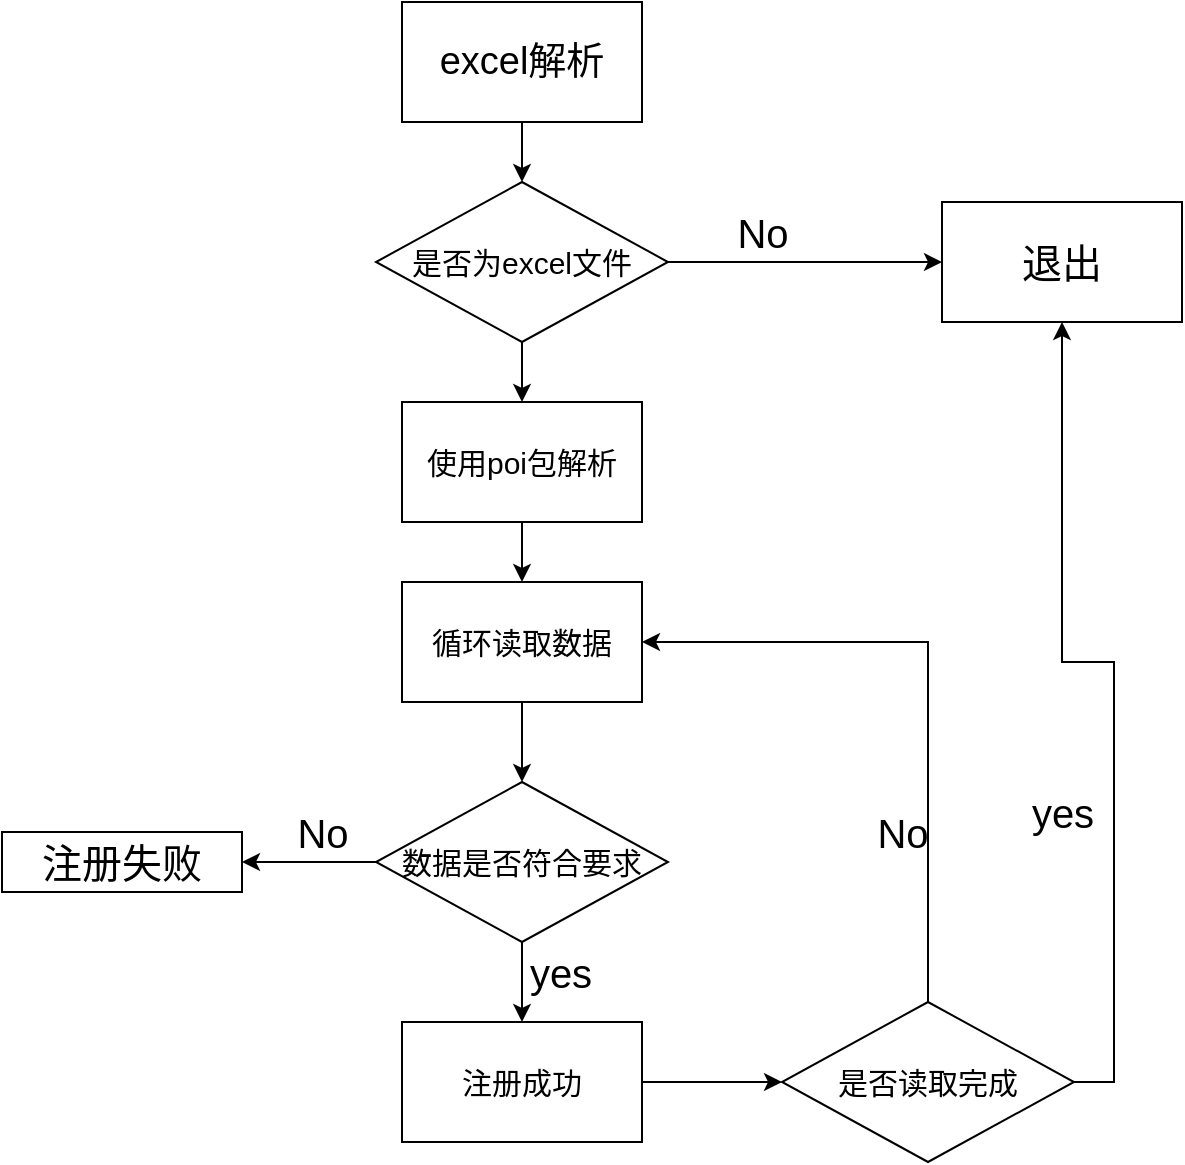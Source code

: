 <mxfile version="18.0.7" type="device"><diagram id="WcHe9eNwS45pUUy_QXbQ" name="Page-1"><mxGraphModel dx="1221" dy="672" grid="0" gridSize="10" guides="1" tooltips="1" connect="1" arrows="1" fold="1" page="0" pageScale="1" pageWidth="827" pageHeight="1169" math="0" shadow="0"><root><mxCell id="0"/><mxCell id="1" parent="0"/><mxCell id="8sxcYXkvOsoD-wR4XJ2s-9" style="edgeStyle=orthogonalEdgeStyle;rounded=0;orthogonalLoop=1;jettySize=auto;html=1;exitX=0.5;exitY=1;exitDx=0;exitDy=0;entryX=0.5;entryY=0;entryDx=0;entryDy=0;fontSize=15;" edge="1" parent="1" source="8sxcYXkvOsoD-wR4XJ2s-1" target="8sxcYXkvOsoD-wR4XJ2s-2"><mxGeometry relative="1" as="geometry"/></mxCell><mxCell id="8sxcYXkvOsoD-wR4XJ2s-1" value="excel解析" style="rounded=0;whiteSpace=wrap;html=1;fontSize=19;" vertex="1" parent="1"><mxGeometry x="310" y="60" width="120" height="60" as="geometry"/></mxCell><mxCell id="8sxcYXkvOsoD-wR4XJ2s-10" style="edgeStyle=orthogonalEdgeStyle;rounded=0;orthogonalLoop=1;jettySize=auto;html=1;exitX=0.5;exitY=1;exitDx=0;exitDy=0;entryX=0.5;entryY=0;entryDx=0;entryDy=0;fontSize=15;" edge="1" parent="1" source="8sxcYXkvOsoD-wR4XJ2s-2" target="8sxcYXkvOsoD-wR4XJ2s-3"><mxGeometry relative="1" as="geometry"/></mxCell><mxCell id="8sxcYXkvOsoD-wR4XJ2s-17" style="edgeStyle=orthogonalEdgeStyle;rounded=0;orthogonalLoop=1;jettySize=auto;html=1;exitX=1;exitY=0.5;exitDx=0;exitDy=0;entryX=0;entryY=0.5;entryDx=0;entryDy=0;fontSize=20;" edge="1" parent="1" source="8sxcYXkvOsoD-wR4XJ2s-2" target="8sxcYXkvOsoD-wR4XJ2s-16"><mxGeometry relative="1" as="geometry"/></mxCell><mxCell id="8sxcYXkvOsoD-wR4XJ2s-2" value="是否为excel文件" style="rhombus;whiteSpace=wrap;html=1;fontSize=15;" vertex="1" parent="1"><mxGeometry x="297" y="150" width="146" height="80" as="geometry"/></mxCell><mxCell id="8sxcYXkvOsoD-wR4XJ2s-11" style="edgeStyle=orthogonalEdgeStyle;rounded=0;orthogonalLoop=1;jettySize=auto;html=1;exitX=0.5;exitY=1;exitDx=0;exitDy=0;entryX=0.5;entryY=0;entryDx=0;entryDy=0;fontSize=15;" edge="1" parent="1" source="8sxcYXkvOsoD-wR4XJ2s-3" target="8sxcYXkvOsoD-wR4XJ2s-6"><mxGeometry relative="1" as="geometry"/></mxCell><mxCell id="8sxcYXkvOsoD-wR4XJ2s-3" value="使用poi包解析" style="rounded=0;whiteSpace=wrap;html=1;fontSize=15;" vertex="1" parent="1"><mxGeometry x="310" y="260" width="120" height="60" as="geometry"/></mxCell><mxCell id="8sxcYXkvOsoD-wR4XJ2s-15" style="edgeStyle=orthogonalEdgeStyle;rounded=0;orthogonalLoop=1;jettySize=auto;html=1;exitX=0.5;exitY=0;exitDx=0;exitDy=0;entryX=1;entryY=0.5;entryDx=0;entryDy=0;fontSize=15;" edge="1" parent="1" source="8sxcYXkvOsoD-wR4XJ2s-4" target="8sxcYXkvOsoD-wR4XJ2s-6"><mxGeometry relative="1" as="geometry"/></mxCell><mxCell id="8sxcYXkvOsoD-wR4XJ2s-21" style="edgeStyle=orthogonalEdgeStyle;rounded=0;orthogonalLoop=1;jettySize=auto;html=1;exitX=1;exitY=0.5;exitDx=0;exitDy=0;entryX=0.5;entryY=1;entryDx=0;entryDy=0;fontSize=20;" edge="1" parent="1" source="8sxcYXkvOsoD-wR4XJ2s-4" target="8sxcYXkvOsoD-wR4XJ2s-16"><mxGeometry relative="1" as="geometry"/></mxCell><mxCell id="8sxcYXkvOsoD-wR4XJ2s-4" value="是否读取完成" style="rhombus;whiteSpace=wrap;html=1;fontSize=15;" vertex="1" parent="1"><mxGeometry x="500" y="560" width="146" height="80" as="geometry"/></mxCell><mxCell id="8sxcYXkvOsoD-wR4XJ2s-14" style="edgeStyle=orthogonalEdgeStyle;rounded=0;orthogonalLoop=1;jettySize=auto;html=1;exitX=1;exitY=0.5;exitDx=0;exitDy=0;entryX=0;entryY=0.5;entryDx=0;entryDy=0;fontSize=15;" edge="1" parent="1" source="8sxcYXkvOsoD-wR4XJ2s-5" target="8sxcYXkvOsoD-wR4XJ2s-4"><mxGeometry relative="1" as="geometry"/></mxCell><mxCell id="8sxcYXkvOsoD-wR4XJ2s-5" value="注册成功" style="rounded=0;whiteSpace=wrap;html=1;fontSize=15;" vertex="1" parent="1"><mxGeometry x="310" y="570" width="120" height="60" as="geometry"/></mxCell><mxCell id="8sxcYXkvOsoD-wR4XJ2s-12" style="edgeStyle=orthogonalEdgeStyle;rounded=0;orthogonalLoop=1;jettySize=auto;html=1;exitX=0.5;exitY=1;exitDx=0;exitDy=0;entryX=0.5;entryY=0;entryDx=0;entryDy=0;fontSize=15;" edge="1" parent="1" source="8sxcYXkvOsoD-wR4XJ2s-6" target="8sxcYXkvOsoD-wR4XJ2s-7"><mxGeometry relative="1" as="geometry"/></mxCell><mxCell id="8sxcYXkvOsoD-wR4XJ2s-6" value="循环读取数据" style="rounded=0;whiteSpace=wrap;html=1;fontSize=15;" vertex="1" parent="1"><mxGeometry x="310" y="350" width="120" height="60" as="geometry"/></mxCell><mxCell id="8sxcYXkvOsoD-wR4XJ2s-13" style="edgeStyle=orthogonalEdgeStyle;rounded=0;orthogonalLoop=1;jettySize=auto;html=1;exitX=0.5;exitY=1;exitDx=0;exitDy=0;entryX=0.5;entryY=0;entryDx=0;entryDy=0;fontSize=15;" edge="1" parent="1" source="8sxcYXkvOsoD-wR4XJ2s-7" target="8sxcYXkvOsoD-wR4XJ2s-5"><mxGeometry relative="1" as="geometry"/></mxCell><mxCell id="8sxcYXkvOsoD-wR4XJ2s-25" style="edgeStyle=orthogonalEdgeStyle;rounded=0;orthogonalLoop=1;jettySize=auto;html=1;exitX=0;exitY=0.5;exitDx=0;exitDy=0;fontSize=20;" edge="1" parent="1" source="8sxcYXkvOsoD-wR4XJ2s-7" target="8sxcYXkvOsoD-wR4XJ2s-24"><mxGeometry relative="1" as="geometry"/></mxCell><mxCell id="8sxcYXkvOsoD-wR4XJ2s-7" value="数据是否符合要求" style="rhombus;whiteSpace=wrap;html=1;fontSize=15;" vertex="1" parent="1"><mxGeometry x="297" y="450" width="146" height="80" as="geometry"/></mxCell><mxCell id="8sxcYXkvOsoD-wR4XJ2s-16" value="退出" style="rounded=0;whiteSpace=wrap;html=1;fontSize=20;" vertex="1" parent="1"><mxGeometry x="580" y="160" width="120" height="60" as="geometry"/></mxCell><mxCell id="8sxcYXkvOsoD-wR4XJ2s-19" value="No" style="text;html=1;align=center;verticalAlign=middle;resizable=0;points=[];autosize=1;strokeColor=none;fillColor=none;fontSize=20;" vertex="1" parent="1"><mxGeometry x="470" y="160" width="40" height="30" as="geometry"/></mxCell><mxCell id="8sxcYXkvOsoD-wR4XJ2s-20" value="No" style="text;html=1;align=center;verticalAlign=middle;resizable=0;points=[];autosize=1;strokeColor=none;fillColor=none;fontSize=20;" vertex="1" parent="1"><mxGeometry x="540" y="460" width="40" height="30" as="geometry"/></mxCell><mxCell id="8sxcYXkvOsoD-wR4XJ2s-22" value="yes" style="text;html=1;align=center;verticalAlign=middle;resizable=0;points=[];autosize=1;strokeColor=none;fillColor=none;fontSize=20;" vertex="1" parent="1"><mxGeometry x="615" y="450" width="50" height="30" as="geometry"/></mxCell><mxCell id="8sxcYXkvOsoD-wR4XJ2s-23" value="yes" style="text;html=1;align=center;verticalAlign=middle;resizable=0;points=[];autosize=1;strokeColor=none;fillColor=none;fontSize=20;" vertex="1" parent="1"><mxGeometry x="364" y="530" width="50" height="30" as="geometry"/></mxCell><mxCell id="8sxcYXkvOsoD-wR4XJ2s-24" value="注册失败" style="rounded=0;whiteSpace=wrap;html=1;fontSize=20;" vertex="1" parent="1"><mxGeometry x="110" y="475" width="120" height="30" as="geometry"/></mxCell><mxCell id="8sxcYXkvOsoD-wR4XJ2s-27" value="No" style="text;html=1;align=center;verticalAlign=middle;resizable=0;points=[];autosize=1;strokeColor=none;fillColor=none;fontSize=20;" vertex="1" parent="1"><mxGeometry x="250" y="460" width="40" height="30" as="geometry"/></mxCell></root></mxGraphModel></diagram></mxfile>